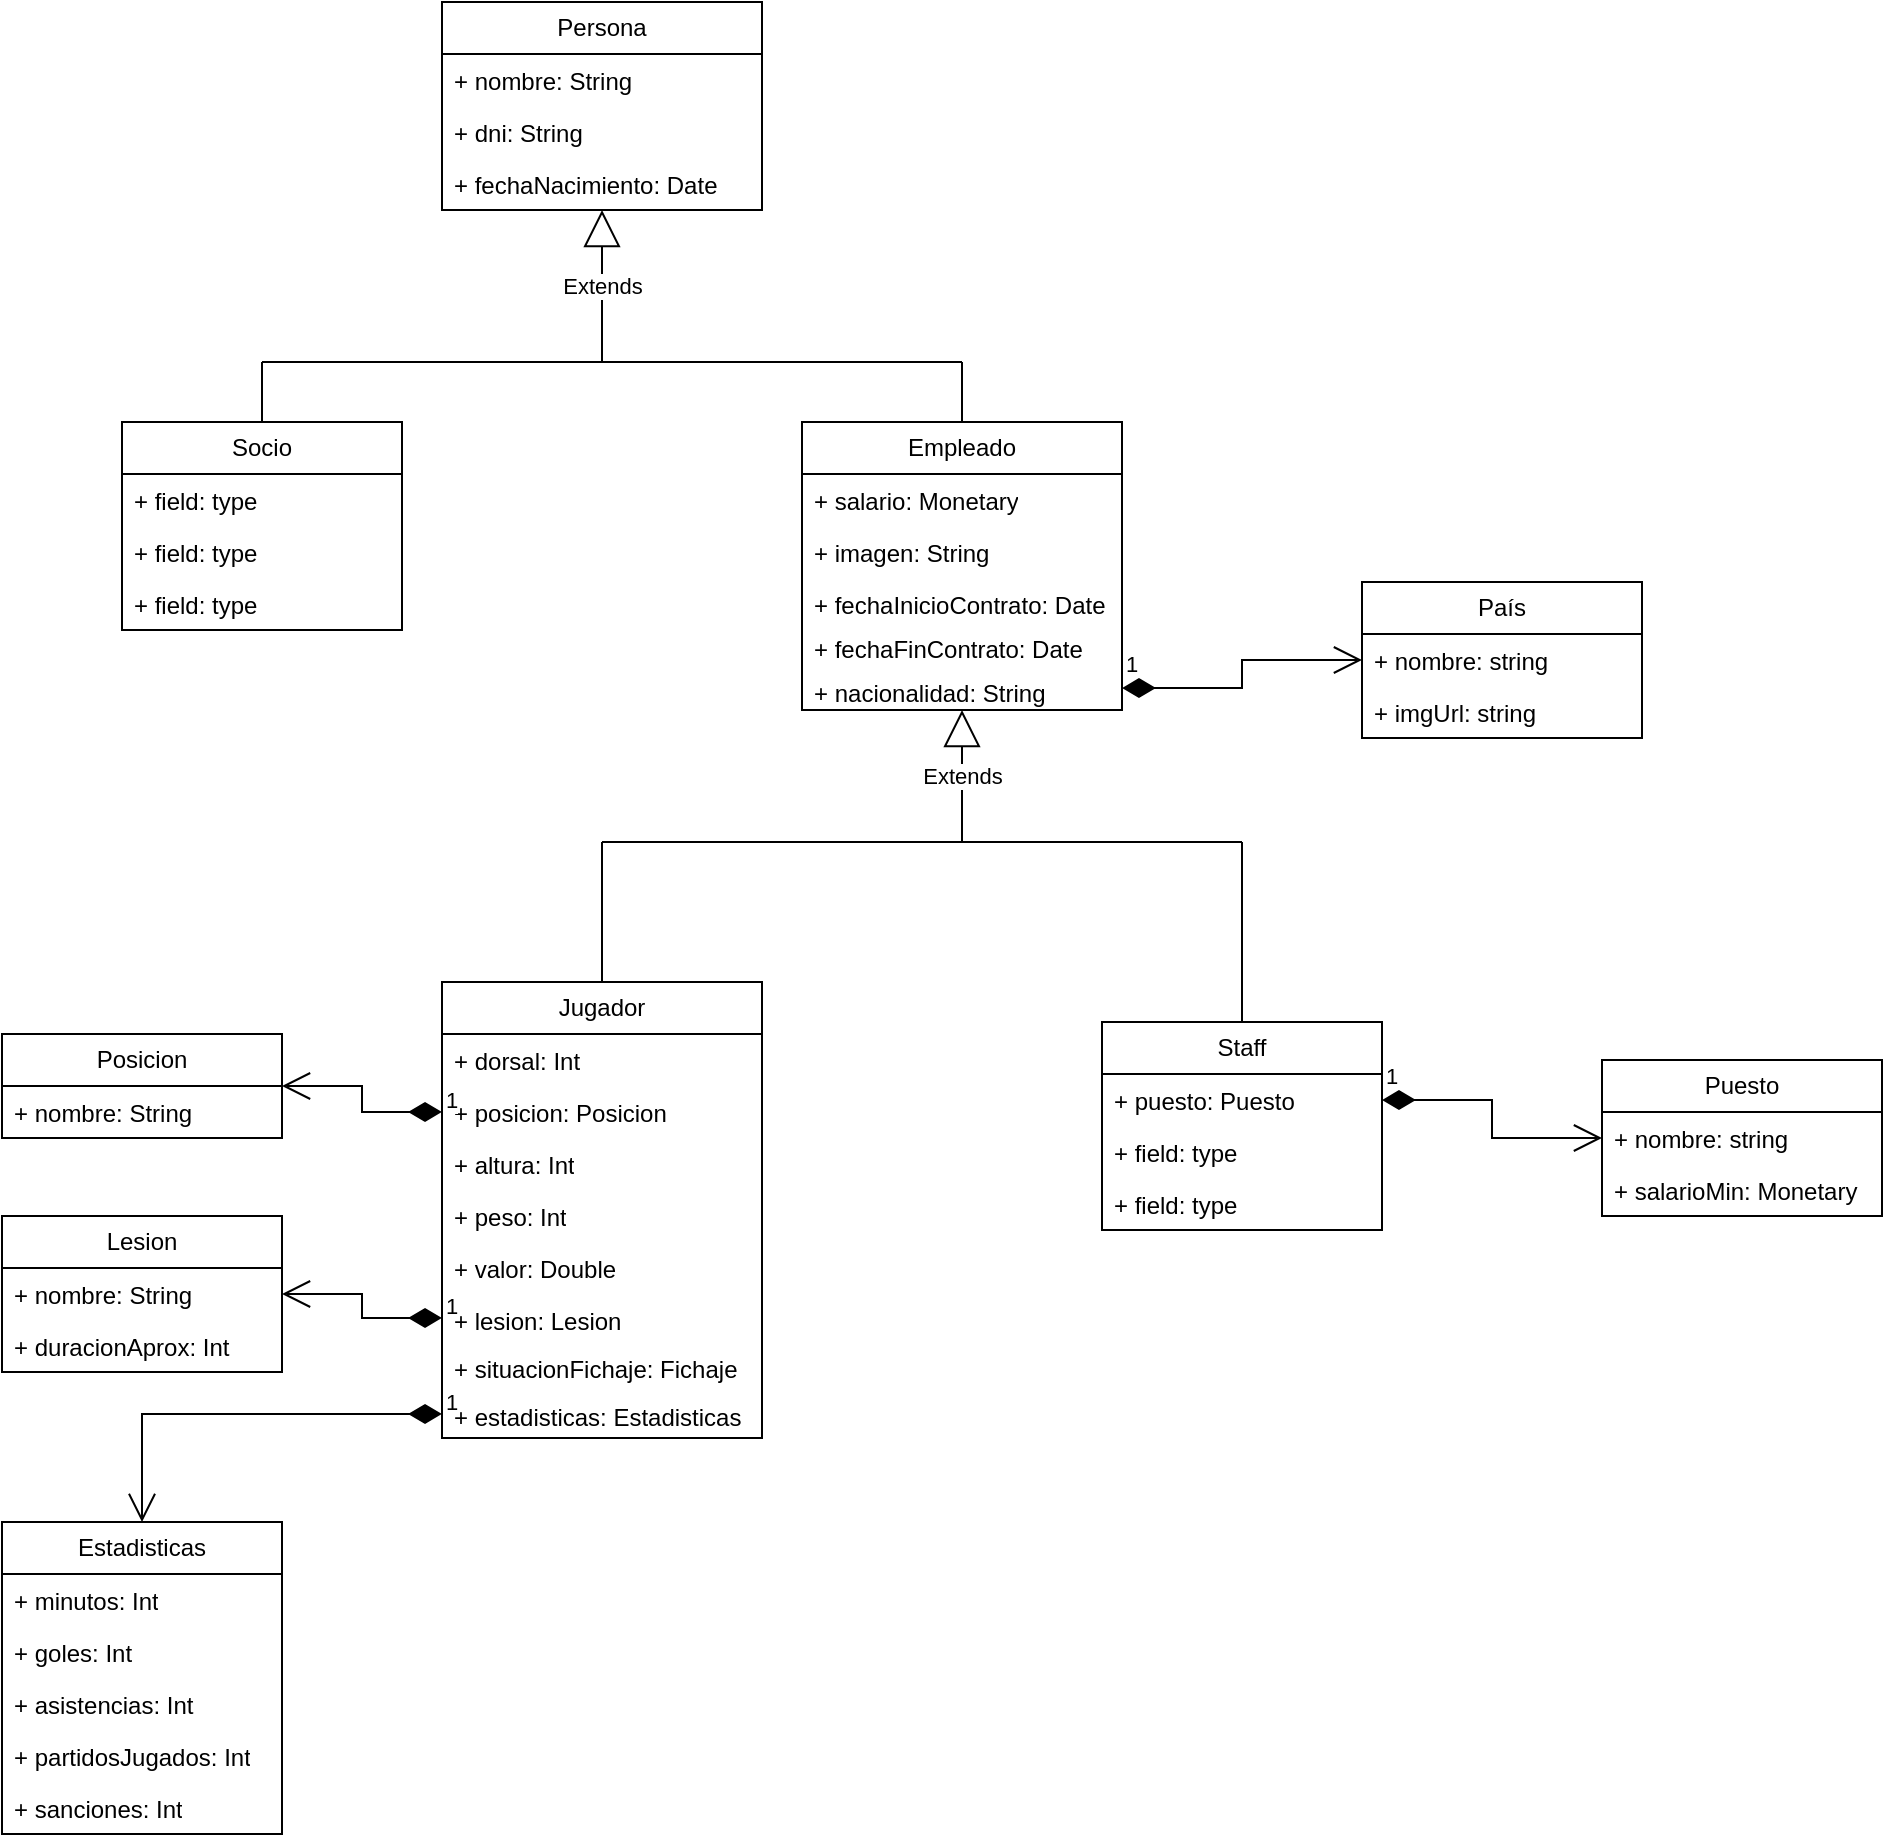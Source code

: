 <mxfile version="26.0.6">
  <diagram name="Página-1" id="lE740IVDrehqfVnoRW2C">
    <mxGraphModel dx="1430" dy="781" grid="1" gridSize="10" guides="1" tooltips="1" connect="1" arrows="1" fold="1" page="1" pageScale="1" pageWidth="827" pageHeight="1169" math="0" shadow="0">
      <root>
        <mxCell id="0" />
        <mxCell id="1" parent="0" />
        <mxCell id="3_9idWg9RIsiSBW84Syj-1" value="Persona" style="swimlane;fontStyle=0;childLayout=stackLayout;horizontal=1;startSize=26;fillColor=none;horizontalStack=0;resizeParent=1;resizeParentMax=0;resizeLast=0;collapsible=1;marginBottom=0;whiteSpace=wrap;html=1;" vertex="1" parent="1">
          <mxGeometry x="320" y="120" width="160" height="104" as="geometry" />
        </mxCell>
        <mxCell id="3_9idWg9RIsiSBW84Syj-2" value="+ nombre: String" style="text;strokeColor=none;fillColor=none;align=left;verticalAlign=top;spacingLeft=4;spacingRight=4;overflow=hidden;rotatable=0;points=[[0,0.5],[1,0.5]];portConstraint=eastwest;whiteSpace=wrap;html=1;" vertex="1" parent="3_9idWg9RIsiSBW84Syj-1">
          <mxGeometry y="26" width="160" height="26" as="geometry" />
        </mxCell>
        <mxCell id="3_9idWg9RIsiSBW84Syj-3" value="+ dni: String" style="text;strokeColor=none;fillColor=none;align=left;verticalAlign=top;spacingLeft=4;spacingRight=4;overflow=hidden;rotatable=0;points=[[0,0.5],[1,0.5]];portConstraint=eastwest;whiteSpace=wrap;html=1;" vertex="1" parent="3_9idWg9RIsiSBW84Syj-1">
          <mxGeometry y="52" width="160" height="26" as="geometry" />
        </mxCell>
        <mxCell id="3_9idWg9RIsiSBW84Syj-4" value="+ fechaNacimiento: Date" style="text;strokeColor=none;fillColor=none;align=left;verticalAlign=top;spacingLeft=4;spacingRight=4;overflow=hidden;rotatable=0;points=[[0,0.5],[1,0.5]];portConstraint=eastwest;whiteSpace=wrap;html=1;" vertex="1" parent="3_9idWg9RIsiSBW84Syj-1">
          <mxGeometry y="78" width="160" height="26" as="geometry" />
        </mxCell>
        <mxCell id="3_9idWg9RIsiSBW84Syj-5" value="Extends" style="endArrow=block;endSize=16;endFill=0;html=1;rounded=0;" edge="1" parent="1" target="3_9idWg9RIsiSBW84Syj-1">
          <mxGeometry width="160" relative="1" as="geometry">
            <mxPoint x="400" y="300" as="sourcePoint" />
            <mxPoint x="340" y="260" as="targetPoint" />
          </mxGeometry>
        </mxCell>
        <mxCell id="3_9idWg9RIsiSBW84Syj-6" value="Empleado" style="swimlane;fontStyle=0;childLayout=stackLayout;horizontal=1;startSize=26;fillColor=none;horizontalStack=0;resizeParent=1;resizeParentMax=0;resizeLast=0;collapsible=1;marginBottom=0;whiteSpace=wrap;html=1;" vertex="1" parent="1">
          <mxGeometry x="500" y="330" width="160" height="144" as="geometry" />
        </mxCell>
        <mxCell id="3_9idWg9RIsiSBW84Syj-7" value="+ salario: Monetary" style="text;strokeColor=none;fillColor=none;align=left;verticalAlign=top;spacingLeft=4;spacingRight=4;overflow=hidden;rotatable=0;points=[[0,0.5],[1,0.5]];portConstraint=eastwest;whiteSpace=wrap;html=1;" vertex="1" parent="3_9idWg9RIsiSBW84Syj-6">
          <mxGeometry y="26" width="160" height="26" as="geometry" />
        </mxCell>
        <mxCell id="3_9idWg9RIsiSBW84Syj-41" value="+ imagen: String" style="text;strokeColor=none;fillColor=none;align=left;verticalAlign=top;spacingLeft=4;spacingRight=4;overflow=hidden;rotatable=0;points=[[0,0.5],[1,0.5]];portConstraint=eastwest;whiteSpace=wrap;html=1;" vertex="1" parent="3_9idWg9RIsiSBW84Syj-6">
          <mxGeometry y="52" width="160" height="26" as="geometry" />
        </mxCell>
        <mxCell id="3_9idWg9RIsiSBW84Syj-44" value="+ fechaInicioContrato: Date" style="text;strokeColor=none;fillColor=none;align=left;verticalAlign=top;spacingLeft=4;spacingRight=4;overflow=hidden;rotatable=0;points=[[0,0.5],[1,0.5]];portConstraint=eastwest;whiteSpace=wrap;html=1;" vertex="1" parent="3_9idWg9RIsiSBW84Syj-6">
          <mxGeometry y="78" width="160" height="22" as="geometry" />
        </mxCell>
        <mxCell id="3_9idWg9RIsiSBW84Syj-43" value="+ fechaFinContrato: Date" style="text;strokeColor=none;fillColor=none;align=left;verticalAlign=top;spacingLeft=4;spacingRight=4;overflow=hidden;rotatable=0;points=[[0,0.5],[1,0.5]];portConstraint=eastwest;whiteSpace=wrap;html=1;" vertex="1" parent="3_9idWg9RIsiSBW84Syj-6">
          <mxGeometry y="100" width="160" height="22" as="geometry" />
        </mxCell>
        <mxCell id="3_9idWg9RIsiSBW84Syj-45" value="+ nacionalidad: String" style="text;strokeColor=none;fillColor=none;align=left;verticalAlign=top;spacingLeft=4;spacingRight=4;overflow=hidden;rotatable=0;points=[[0,0.5],[1,0.5]];portConstraint=eastwest;whiteSpace=wrap;html=1;" vertex="1" parent="3_9idWg9RIsiSBW84Syj-6">
          <mxGeometry y="122" width="160" height="22" as="geometry" />
        </mxCell>
        <mxCell id="3_9idWg9RIsiSBW84Syj-10" value="Socio" style="swimlane;fontStyle=0;childLayout=stackLayout;horizontal=1;startSize=26;fillColor=none;horizontalStack=0;resizeParent=1;resizeParentMax=0;resizeLast=0;collapsible=1;marginBottom=0;whiteSpace=wrap;html=1;" vertex="1" parent="1">
          <mxGeometry x="160" y="330" width="140" height="104" as="geometry" />
        </mxCell>
        <mxCell id="3_9idWg9RIsiSBW84Syj-11" value="+ field: type" style="text;strokeColor=none;fillColor=none;align=left;verticalAlign=top;spacingLeft=4;spacingRight=4;overflow=hidden;rotatable=0;points=[[0,0.5],[1,0.5]];portConstraint=eastwest;whiteSpace=wrap;html=1;" vertex="1" parent="3_9idWg9RIsiSBW84Syj-10">
          <mxGeometry y="26" width="140" height="26" as="geometry" />
        </mxCell>
        <mxCell id="3_9idWg9RIsiSBW84Syj-12" value="+ field: type" style="text;strokeColor=none;fillColor=none;align=left;verticalAlign=top;spacingLeft=4;spacingRight=4;overflow=hidden;rotatable=0;points=[[0,0.5],[1,0.5]];portConstraint=eastwest;whiteSpace=wrap;html=1;" vertex="1" parent="3_9idWg9RIsiSBW84Syj-10">
          <mxGeometry y="52" width="140" height="26" as="geometry" />
        </mxCell>
        <mxCell id="3_9idWg9RIsiSBW84Syj-13" value="+ field: type" style="text;strokeColor=none;fillColor=none;align=left;verticalAlign=top;spacingLeft=4;spacingRight=4;overflow=hidden;rotatable=0;points=[[0,0.5],[1,0.5]];portConstraint=eastwest;whiteSpace=wrap;html=1;" vertex="1" parent="3_9idWg9RIsiSBW84Syj-10">
          <mxGeometry y="78" width="140" height="26" as="geometry" />
        </mxCell>
        <mxCell id="3_9idWg9RIsiSBW84Syj-14" value="" style="endArrow=none;html=1;rounded=0;" edge="1" parent="1">
          <mxGeometry width="50" height="50" relative="1" as="geometry">
            <mxPoint x="230" y="300" as="sourcePoint" />
            <mxPoint x="580" y="300" as="targetPoint" />
          </mxGeometry>
        </mxCell>
        <mxCell id="3_9idWg9RIsiSBW84Syj-15" value="" style="endArrow=none;html=1;rounded=0;entryX=0.5;entryY=0;entryDx=0;entryDy=0;" edge="1" parent="1" target="3_9idWg9RIsiSBW84Syj-6">
          <mxGeometry width="50" height="50" relative="1" as="geometry">
            <mxPoint x="580" y="300" as="sourcePoint" />
            <mxPoint x="440" y="550" as="targetPoint" />
          </mxGeometry>
        </mxCell>
        <mxCell id="3_9idWg9RIsiSBW84Syj-16" value="" style="endArrow=none;html=1;rounded=0;exitX=0.5;exitY=0;exitDx=0;exitDy=0;" edge="1" parent="1" source="3_9idWg9RIsiSBW84Syj-10">
          <mxGeometry width="50" height="50" relative="1" as="geometry">
            <mxPoint x="390" y="600" as="sourcePoint" />
            <mxPoint x="230" y="300" as="targetPoint" />
          </mxGeometry>
        </mxCell>
        <mxCell id="3_9idWg9RIsiSBW84Syj-17" value="Puesto" style="swimlane;fontStyle=0;childLayout=stackLayout;horizontal=1;startSize=26;fillColor=none;horizontalStack=0;resizeParent=1;resizeParentMax=0;resizeLast=0;collapsible=1;marginBottom=0;whiteSpace=wrap;html=1;" vertex="1" parent="1">
          <mxGeometry x="900" y="649" width="140" height="78" as="geometry" />
        </mxCell>
        <mxCell id="3_9idWg9RIsiSBW84Syj-18" value="+ nombre: string" style="text;strokeColor=none;fillColor=none;align=left;verticalAlign=top;spacingLeft=4;spacingRight=4;overflow=hidden;rotatable=0;points=[[0,0.5],[1,0.5]];portConstraint=eastwest;whiteSpace=wrap;html=1;" vertex="1" parent="3_9idWg9RIsiSBW84Syj-17">
          <mxGeometry y="26" width="140" height="26" as="geometry" />
        </mxCell>
        <mxCell id="3_9idWg9RIsiSBW84Syj-19" value="+ salarioMin: Monetary" style="text;strokeColor=none;fillColor=none;align=left;verticalAlign=top;spacingLeft=4;spacingRight=4;overflow=hidden;rotatable=0;points=[[0,0.5],[1,0.5]];portConstraint=eastwest;whiteSpace=wrap;html=1;" vertex="1" parent="3_9idWg9RIsiSBW84Syj-17">
          <mxGeometry y="52" width="140" height="26" as="geometry" />
        </mxCell>
        <mxCell id="3_9idWg9RIsiSBW84Syj-22" value="Extends" style="endArrow=block;endSize=16;endFill=0;html=1;rounded=0;" edge="1" parent="1" target="3_9idWg9RIsiSBW84Syj-6">
          <mxGeometry width="160" relative="1" as="geometry">
            <mxPoint x="580" y="540" as="sourcePoint" />
            <mxPoint x="410" y="280" as="targetPoint" />
          </mxGeometry>
        </mxCell>
        <mxCell id="3_9idWg9RIsiSBW84Syj-23" value="Jugador" style="swimlane;fontStyle=0;childLayout=stackLayout;horizontal=1;startSize=26;fillColor=none;horizontalStack=0;resizeParent=1;resizeParentMax=0;resizeLast=0;collapsible=1;marginBottom=0;whiteSpace=wrap;html=1;" vertex="1" parent="1">
          <mxGeometry x="320" y="610" width="160" height="228" as="geometry" />
        </mxCell>
        <mxCell id="3_9idWg9RIsiSBW84Syj-24" value="+ dorsal: Int" style="text;strokeColor=none;fillColor=none;align=left;verticalAlign=top;spacingLeft=4;spacingRight=4;overflow=hidden;rotatable=0;points=[[0,0.5],[1,0.5]];portConstraint=eastwest;whiteSpace=wrap;html=1;" vertex="1" parent="3_9idWg9RIsiSBW84Syj-23">
          <mxGeometry y="26" width="160" height="26" as="geometry" />
        </mxCell>
        <mxCell id="3_9idWg9RIsiSBW84Syj-25" value="+ posicion: Posicion" style="text;strokeColor=none;fillColor=none;align=left;verticalAlign=top;spacingLeft=4;spacingRight=4;overflow=hidden;rotatable=0;points=[[0,0.5],[1,0.5]];portConstraint=eastwest;whiteSpace=wrap;html=1;" vertex="1" parent="3_9idWg9RIsiSBW84Syj-23">
          <mxGeometry y="52" width="160" height="26" as="geometry" />
        </mxCell>
        <mxCell id="3_9idWg9RIsiSBW84Syj-26" value="+ altura: Int" style="text;strokeColor=none;fillColor=none;align=left;verticalAlign=top;spacingLeft=4;spacingRight=4;overflow=hidden;rotatable=0;points=[[0,0.5],[1,0.5]];portConstraint=eastwest;whiteSpace=wrap;html=1;" vertex="1" parent="3_9idWg9RIsiSBW84Syj-23">
          <mxGeometry y="78" width="160" height="26" as="geometry" />
        </mxCell>
        <mxCell id="3_9idWg9RIsiSBW84Syj-40" value="+ peso: Int" style="text;strokeColor=none;fillColor=none;align=left;verticalAlign=top;spacingLeft=4;spacingRight=4;overflow=hidden;rotatable=0;points=[[0,0.5],[1,0.5]];portConstraint=eastwest;whiteSpace=wrap;html=1;" vertex="1" parent="3_9idWg9RIsiSBW84Syj-23">
          <mxGeometry y="104" width="160" height="26" as="geometry" />
        </mxCell>
        <mxCell id="3_9idWg9RIsiSBW84Syj-42" value="+ valor: Double" style="text;strokeColor=none;fillColor=none;align=left;verticalAlign=top;spacingLeft=4;spacingRight=4;overflow=hidden;rotatable=0;points=[[0,0.5],[1,0.5]];portConstraint=eastwest;whiteSpace=wrap;html=1;" vertex="1" parent="3_9idWg9RIsiSBW84Syj-23">
          <mxGeometry y="130" width="160" height="26" as="geometry" />
        </mxCell>
        <mxCell id="3_9idWg9RIsiSBW84Syj-51" value="+ lesion: Lesion" style="text;strokeColor=none;fillColor=none;align=left;verticalAlign=top;spacingLeft=4;spacingRight=4;overflow=hidden;rotatable=0;points=[[0,0.5],[1,0.5]];portConstraint=eastwest;whiteSpace=wrap;html=1;" vertex="1" parent="3_9idWg9RIsiSBW84Syj-23">
          <mxGeometry y="156" width="160" height="24" as="geometry" />
        </mxCell>
        <mxCell id="3_9idWg9RIsiSBW84Syj-57" value="+ situacionFichaje: Fichaje" style="text;strokeColor=none;fillColor=none;align=left;verticalAlign=top;spacingLeft=4;spacingRight=4;overflow=hidden;rotatable=0;points=[[0,0.5],[1,0.5]];portConstraint=eastwest;whiteSpace=wrap;html=1;" vertex="1" parent="3_9idWg9RIsiSBW84Syj-23">
          <mxGeometry y="180" width="160" height="24" as="geometry" />
        </mxCell>
        <mxCell id="3_9idWg9RIsiSBW84Syj-58" value="+ estadisticas: Estadisticas" style="text;strokeColor=none;fillColor=none;align=left;verticalAlign=top;spacingLeft=4;spacingRight=4;overflow=hidden;rotatable=0;points=[[0,0.5],[1,0.5]];portConstraint=eastwest;whiteSpace=wrap;html=1;" vertex="1" parent="3_9idWg9RIsiSBW84Syj-23">
          <mxGeometry y="204" width="160" height="24" as="geometry" />
        </mxCell>
        <mxCell id="3_9idWg9RIsiSBW84Syj-27" value="Staff" style="swimlane;fontStyle=0;childLayout=stackLayout;horizontal=1;startSize=26;fillColor=none;horizontalStack=0;resizeParent=1;resizeParentMax=0;resizeLast=0;collapsible=1;marginBottom=0;whiteSpace=wrap;html=1;" vertex="1" parent="1">
          <mxGeometry x="650" y="630" width="140" height="104" as="geometry" />
        </mxCell>
        <mxCell id="3_9idWg9RIsiSBW84Syj-28" value="+ puesto: Puesto" style="text;strokeColor=none;fillColor=none;align=left;verticalAlign=top;spacingLeft=4;spacingRight=4;overflow=hidden;rotatable=0;points=[[0,0.5],[1,0.5]];portConstraint=eastwest;whiteSpace=wrap;html=1;" vertex="1" parent="3_9idWg9RIsiSBW84Syj-27">
          <mxGeometry y="26" width="140" height="26" as="geometry" />
        </mxCell>
        <mxCell id="3_9idWg9RIsiSBW84Syj-29" value="+ field: type" style="text;strokeColor=none;fillColor=none;align=left;verticalAlign=top;spacingLeft=4;spacingRight=4;overflow=hidden;rotatable=0;points=[[0,0.5],[1,0.5]];portConstraint=eastwest;whiteSpace=wrap;html=1;" vertex="1" parent="3_9idWg9RIsiSBW84Syj-27">
          <mxGeometry y="52" width="140" height="26" as="geometry" />
        </mxCell>
        <mxCell id="3_9idWg9RIsiSBW84Syj-30" value="+ field: type" style="text;strokeColor=none;fillColor=none;align=left;verticalAlign=top;spacingLeft=4;spacingRight=4;overflow=hidden;rotatable=0;points=[[0,0.5],[1,0.5]];portConstraint=eastwest;whiteSpace=wrap;html=1;" vertex="1" parent="3_9idWg9RIsiSBW84Syj-27">
          <mxGeometry y="78" width="140" height="26" as="geometry" />
        </mxCell>
        <mxCell id="3_9idWg9RIsiSBW84Syj-31" value="" style="endArrow=none;html=1;rounded=0;exitX=0.5;exitY=0;exitDx=0;exitDy=0;" edge="1" parent="1" source="3_9idWg9RIsiSBW84Syj-23">
          <mxGeometry width="50" height="50" relative="1" as="geometry">
            <mxPoint x="310" y="760" as="sourcePoint" />
            <mxPoint x="400" y="540" as="targetPoint" />
          </mxGeometry>
        </mxCell>
        <mxCell id="3_9idWg9RIsiSBW84Syj-32" value="" style="endArrow=none;html=1;rounded=0;exitX=0.5;exitY=0;exitDx=0;exitDy=0;" edge="1" parent="1" source="3_9idWg9RIsiSBW84Syj-27">
          <mxGeometry width="50" height="50" relative="1" as="geometry">
            <mxPoint x="360" y="730" as="sourcePoint" />
            <mxPoint x="720" y="540" as="targetPoint" />
          </mxGeometry>
        </mxCell>
        <mxCell id="3_9idWg9RIsiSBW84Syj-33" value="" style="endArrow=none;html=1;rounded=0;" edge="1" parent="1">
          <mxGeometry width="50" height="50" relative="1" as="geometry">
            <mxPoint x="400" y="540" as="sourcePoint" />
            <mxPoint x="720" y="540" as="targetPoint" />
          </mxGeometry>
        </mxCell>
        <mxCell id="3_9idWg9RIsiSBW84Syj-34" value="Posicion" style="swimlane;fontStyle=0;childLayout=stackLayout;horizontal=1;startSize=26;fillColor=none;horizontalStack=0;resizeParent=1;resizeParentMax=0;resizeLast=0;collapsible=1;marginBottom=0;whiteSpace=wrap;html=1;" vertex="1" parent="1">
          <mxGeometry x="100" y="636" width="140" height="52" as="geometry" />
        </mxCell>
        <mxCell id="3_9idWg9RIsiSBW84Syj-37" value="+ nombre: String" style="text;strokeColor=none;fillColor=none;align=left;verticalAlign=top;spacingLeft=4;spacingRight=4;overflow=hidden;rotatable=0;points=[[0,0.5],[1,0.5]];portConstraint=eastwest;whiteSpace=wrap;html=1;" vertex="1" parent="3_9idWg9RIsiSBW84Syj-34">
          <mxGeometry y="26" width="140" height="26" as="geometry" />
        </mxCell>
        <mxCell id="3_9idWg9RIsiSBW84Syj-38" value="1" style="endArrow=open;html=1;endSize=12;startArrow=diamondThin;startSize=14;startFill=1;edgeStyle=orthogonalEdgeStyle;align=left;verticalAlign=bottom;rounded=0;" edge="1" parent="1" source="3_9idWg9RIsiSBW84Syj-25" target="3_9idWg9RIsiSBW84Syj-34">
          <mxGeometry x="-1" y="3" relative="1" as="geometry">
            <mxPoint x="920" y="700" as="sourcePoint" />
            <mxPoint x="1010" y="459" as="targetPoint" />
          </mxGeometry>
        </mxCell>
        <mxCell id="3_9idWg9RIsiSBW84Syj-46" value="País" style="swimlane;fontStyle=0;childLayout=stackLayout;horizontal=1;startSize=26;fillColor=none;horizontalStack=0;resizeParent=1;resizeParentMax=0;resizeLast=0;collapsible=1;marginBottom=0;whiteSpace=wrap;html=1;" vertex="1" parent="1">
          <mxGeometry x="780" y="410" width="140" height="78" as="geometry" />
        </mxCell>
        <mxCell id="3_9idWg9RIsiSBW84Syj-47" value="+ nombre: string" style="text;strokeColor=none;fillColor=none;align=left;verticalAlign=top;spacingLeft=4;spacingRight=4;overflow=hidden;rotatable=0;points=[[0,0.5],[1,0.5]];portConstraint=eastwest;whiteSpace=wrap;html=1;" vertex="1" parent="3_9idWg9RIsiSBW84Syj-46">
          <mxGeometry y="26" width="140" height="26" as="geometry" />
        </mxCell>
        <mxCell id="3_9idWg9RIsiSBW84Syj-49" value="+ imgUrl: string" style="text;strokeColor=none;fillColor=none;align=left;verticalAlign=top;spacingLeft=4;spacingRight=4;overflow=hidden;rotatable=0;points=[[0,0.5],[1,0.5]];portConstraint=eastwest;whiteSpace=wrap;html=1;" vertex="1" parent="3_9idWg9RIsiSBW84Syj-46">
          <mxGeometry y="52" width="140" height="26" as="geometry" />
        </mxCell>
        <mxCell id="3_9idWg9RIsiSBW84Syj-52" value="Lesion" style="swimlane;fontStyle=0;childLayout=stackLayout;horizontal=1;startSize=26;fillColor=none;horizontalStack=0;resizeParent=1;resizeParentMax=0;resizeLast=0;collapsible=1;marginBottom=0;whiteSpace=wrap;html=1;" vertex="1" parent="1">
          <mxGeometry x="100" y="727" width="140" height="78" as="geometry" />
        </mxCell>
        <mxCell id="3_9idWg9RIsiSBW84Syj-53" value="+ nombre: String" style="text;strokeColor=none;fillColor=none;align=left;verticalAlign=top;spacingLeft=4;spacingRight=4;overflow=hidden;rotatable=0;points=[[0,0.5],[1,0.5]];portConstraint=eastwest;whiteSpace=wrap;html=1;" vertex="1" parent="3_9idWg9RIsiSBW84Syj-52">
          <mxGeometry y="26" width="140" height="26" as="geometry" />
        </mxCell>
        <mxCell id="3_9idWg9RIsiSBW84Syj-54" value="+ duracionAprox: Int" style="text;strokeColor=none;fillColor=none;align=left;verticalAlign=top;spacingLeft=4;spacingRight=4;overflow=hidden;rotatable=0;points=[[0,0.5],[1,0.5]];portConstraint=eastwest;whiteSpace=wrap;html=1;" vertex="1" parent="3_9idWg9RIsiSBW84Syj-52">
          <mxGeometry y="52" width="140" height="26" as="geometry" />
        </mxCell>
        <mxCell id="3_9idWg9RIsiSBW84Syj-55" value="1" style="endArrow=open;html=1;endSize=12;startArrow=diamondThin;startSize=14;startFill=1;edgeStyle=orthogonalEdgeStyle;align=left;verticalAlign=bottom;rounded=0;" edge="1" parent="1" source="3_9idWg9RIsiSBW84Syj-51" target="3_9idWg9RIsiSBW84Syj-52">
          <mxGeometry x="-1" y="3" relative="1" as="geometry">
            <mxPoint x="340" y="719.26" as="sourcePoint" />
            <mxPoint x="250" y="706.26" as="targetPoint" />
          </mxGeometry>
        </mxCell>
        <mxCell id="3_9idWg9RIsiSBW84Syj-56" value="1" style="endArrow=open;html=1;endSize=12;startArrow=diamondThin;startSize=14;startFill=1;edgeStyle=orthogonalEdgeStyle;align=left;verticalAlign=bottom;rounded=0;" edge="1" parent="1" source="3_9idWg9RIsiSBW84Syj-45" target="3_9idWg9RIsiSBW84Syj-46">
          <mxGeometry x="-1" y="3" relative="1" as="geometry">
            <mxPoint x="850" y="515" as="sourcePoint" />
            <mxPoint x="760" y="500" as="targetPoint" />
          </mxGeometry>
        </mxCell>
        <mxCell id="3_9idWg9RIsiSBW84Syj-59" value="Estadisticas" style="swimlane;fontStyle=0;childLayout=stackLayout;horizontal=1;startSize=26;fillColor=none;horizontalStack=0;resizeParent=1;resizeParentMax=0;resizeLast=0;collapsible=1;marginBottom=0;whiteSpace=wrap;html=1;" vertex="1" parent="1">
          <mxGeometry x="100" y="880" width="140" height="156" as="geometry" />
        </mxCell>
        <mxCell id="3_9idWg9RIsiSBW84Syj-60" value="+ minutos: Int" style="text;strokeColor=none;fillColor=none;align=left;verticalAlign=top;spacingLeft=4;spacingRight=4;overflow=hidden;rotatable=0;points=[[0,0.5],[1,0.5]];portConstraint=eastwest;whiteSpace=wrap;html=1;" vertex="1" parent="3_9idWg9RIsiSBW84Syj-59">
          <mxGeometry y="26" width="140" height="26" as="geometry" />
        </mxCell>
        <mxCell id="3_9idWg9RIsiSBW84Syj-61" value="+ goles: Int" style="text;strokeColor=none;fillColor=none;align=left;verticalAlign=top;spacingLeft=4;spacingRight=4;overflow=hidden;rotatable=0;points=[[0,0.5],[1,0.5]];portConstraint=eastwest;whiteSpace=wrap;html=1;" vertex="1" parent="3_9idWg9RIsiSBW84Syj-59">
          <mxGeometry y="52" width="140" height="26" as="geometry" />
        </mxCell>
        <mxCell id="3_9idWg9RIsiSBW84Syj-62" value="+ asistencias: Int" style="text;strokeColor=none;fillColor=none;align=left;verticalAlign=top;spacingLeft=4;spacingRight=4;overflow=hidden;rotatable=0;points=[[0,0.5],[1,0.5]];portConstraint=eastwest;whiteSpace=wrap;html=1;" vertex="1" parent="3_9idWg9RIsiSBW84Syj-59">
          <mxGeometry y="78" width="140" height="26" as="geometry" />
        </mxCell>
        <mxCell id="3_9idWg9RIsiSBW84Syj-65" value="+ partidosJugados: Int" style="text;strokeColor=none;fillColor=none;align=left;verticalAlign=top;spacingLeft=4;spacingRight=4;overflow=hidden;rotatable=0;points=[[0,0.5],[1,0.5]];portConstraint=eastwest;whiteSpace=wrap;html=1;" vertex="1" parent="3_9idWg9RIsiSBW84Syj-59">
          <mxGeometry y="104" width="140" height="26" as="geometry" />
        </mxCell>
        <mxCell id="3_9idWg9RIsiSBW84Syj-66" value="+ sanciones: Int" style="text;strokeColor=none;fillColor=none;align=left;verticalAlign=top;spacingLeft=4;spacingRight=4;overflow=hidden;rotatable=0;points=[[0,0.5],[1,0.5]];portConstraint=eastwest;whiteSpace=wrap;html=1;" vertex="1" parent="3_9idWg9RIsiSBW84Syj-59">
          <mxGeometry y="130" width="140" height="26" as="geometry" />
        </mxCell>
        <mxCell id="3_9idWg9RIsiSBW84Syj-67" value="1" style="endArrow=open;html=1;endSize=12;startArrow=diamondThin;startSize=14;startFill=1;edgeStyle=orthogonalEdgeStyle;align=left;verticalAlign=bottom;rounded=0;" edge="1" parent="1" source="3_9idWg9RIsiSBW84Syj-58" target="3_9idWg9RIsiSBW84Syj-59">
          <mxGeometry x="-1" y="3" relative="1" as="geometry">
            <mxPoint x="330" y="788" as="sourcePoint" />
            <mxPoint x="250" y="776" as="targetPoint" />
          </mxGeometry>
        </mxCell>
        <mxCell id="3_9idWg9RIsiSBW84Syj-68" value="1" style="endArrow=open;html=1;endSize=12;startArrow=diamondThin;startSize=14;startFill=1;edgeStyle=orthogonalEdgeStyle;align=left;verticalAlign=bottom;rounded=0;" edge="1" parent="1" source="3_9idWg9RIsiSBW84Syj-28" target="3_9idWg9RIsiSBW84Syj-17">
          <mxGeometry x="-1" y="3" relative="1" as="geometry">
            <mxPoint x="670" y="473" as="sourcePoint" />
            <mxPoint x="790" y="459" as="targetPoint" />
          </mxGeometry>
        </mxCell>
      </root>
    </mxGraphModel>
  </diagram>
</mxfile>
